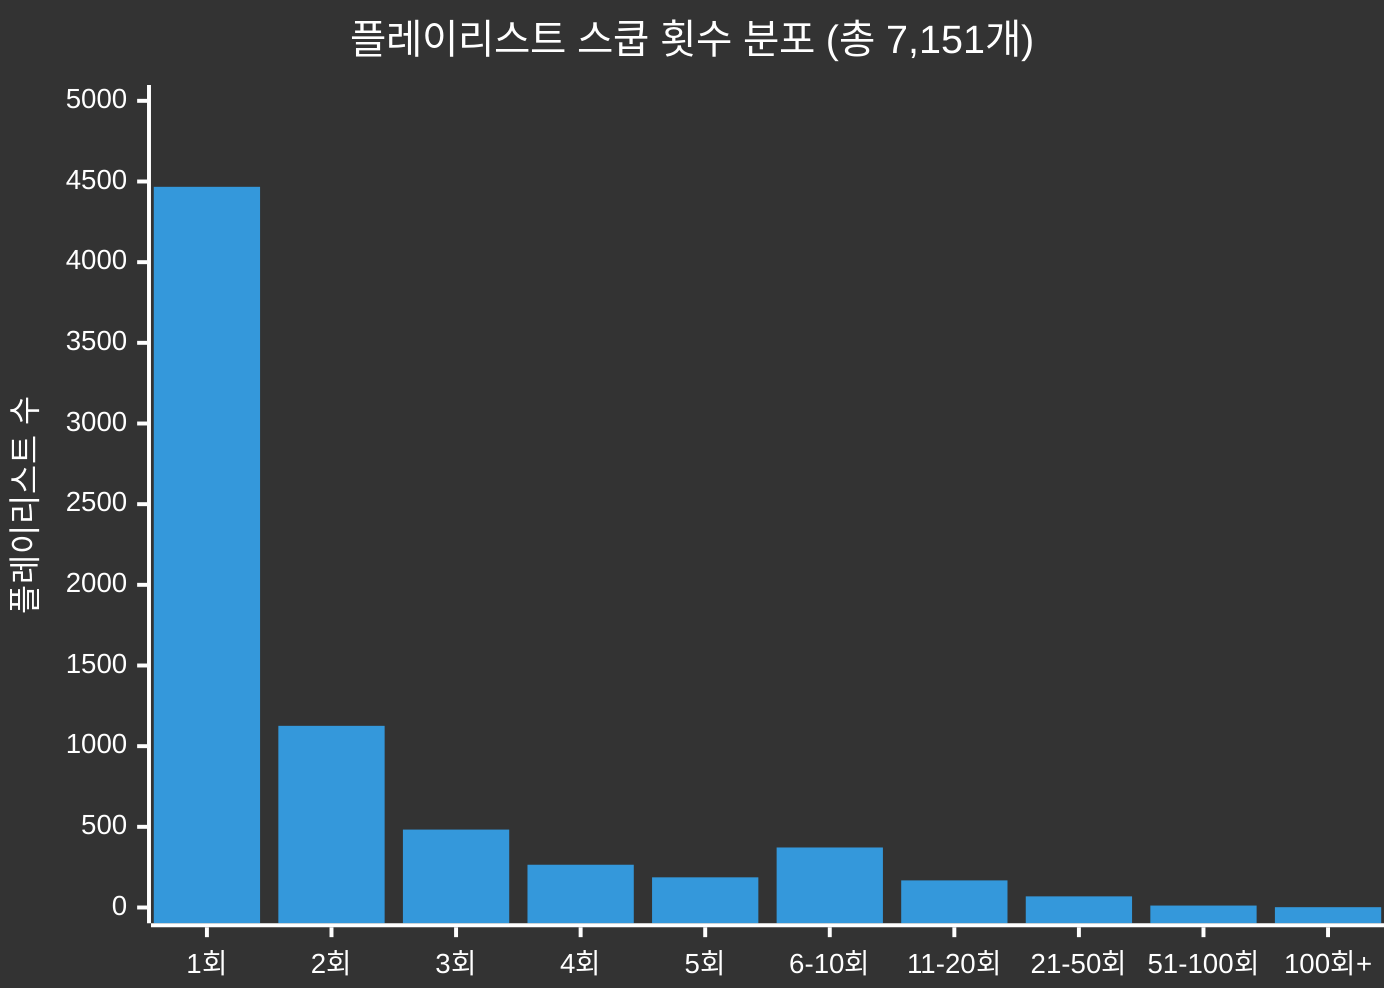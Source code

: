 %%{
    init: {
        'theme':'dark', 
        'themeVariables': {
            'primaryColor': '#ff6b6b',
            'primaryTextColor': '#fff',
            'primaryBorderColor': '#ff4757',
            'lineColor': '#5f27cd',
            'sectionBkColor': '#00d2d3', 'altSectionBkColor': '#ff9ff3', 'gridColor': '#000000', 'secondaryColor': '#006ba6', 'tertiaryColor': '#0582ca', 'backgroundColor': '#282a36', 'textColor': '#f8f8f2'}}}%%
xychart-beta
    title "플레이리스트 스쿱 횟수 분포 (총 7,151개)"
    x-axis ["1회", "2회", "3회", "4회", "5회", "6-10회", "11-20회", "21-50회", "51-100회", "100회+"]
    y-axis "플레이리스트 수" 0 --> 5000
    bar [4467, 1126, 483, 265, 187, 372, 168, 69, 12, 2]
